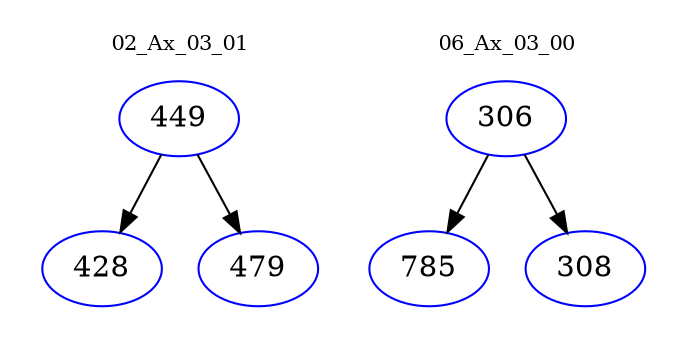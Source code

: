 digraph{
subgraph cluster_0 {
color = white
label = "02_Ax_03_01";
fontsize=10;
T0_449 [label="449", color="blue"]
T0_449 -> T0_428 [color="black"]
T0_428 [label="428", color="blue"]
T0_449 -> T0_479 [color="black"]
T0_479 [label="479", color="blue"]
}
subgraph cluster_1 {
color = white
label = "06_Ax_03_00";
fontsize=10;
T1_306 [label="306", color="blue"]
T1_306 -> T1_785 [color="black"]
T1_785 [label="785", color="blue"]
T1_306 -> T1_308 [color="black"]
T1_308 [label="308", color="blue"]
}
}
